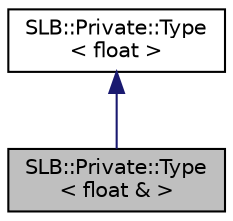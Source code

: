 digraph "SLB::Private::Type&lt; float &amp; &gt;"
{
  edge [fontname="Helvetica",fontsize="10",labelfontname="Helvetica",labelfontsize="10"];
  node [fontname="Helvetica",fontsize="10",shape=record];
  Node1 [label="SLB::Private::Type\l\< float & \>",height=0.2,width=0.4,color="black", fillcolor="grey75", style="filled", fontcolor="black"];
  Node2 -> Node1 [dir="back",color="midnightblue",fontsize="10",style="solid",fontname="Helvetica"];
  Node2 [label="SLB::Private::Type\l\< float \>",height=0.2,width=0.4,color="black", fillcolor="white", style="filled",URL="$structSLB_1_1Private_1_1Type_3_01float_01_4.html"];
}
